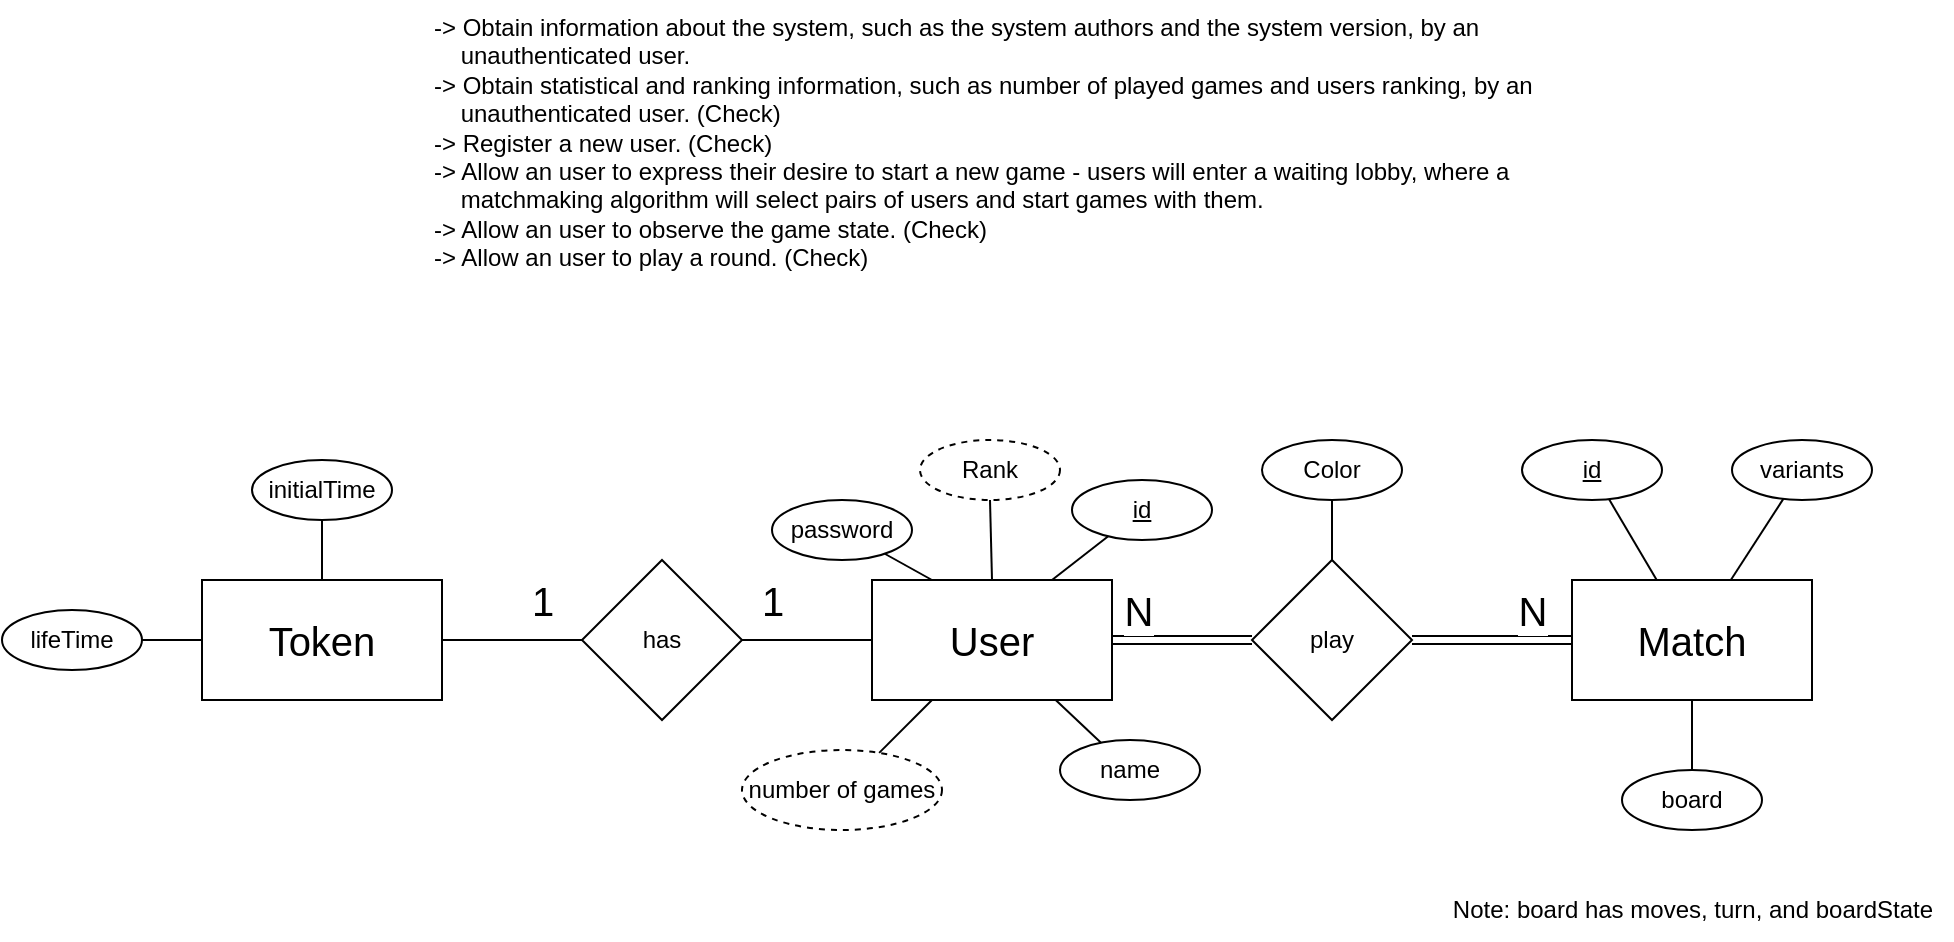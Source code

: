<mxfile version="22.0.0" type="device">
  <diagram name="Página-1" id="cOyWgmGHMXO5VJ9zmdlT">
    <mxGraphModel dx="1663" dy="1624" grid="1" gridSize="10" guides="1" tooltips="1" connect="1" arrows="1" fold="1" page="1" pageScale="1" pageWidth="827" pageHeight="1169" math="0" shadow="0">
      <root>
        <mxCell id="0" />
        <mxCell id="1" parent="0" />
        <mxCell id="dx6zvSsTpxAph52ySE3O-1" value="&lt;font style=&quot;font-size: 20px;&quot;&gt;User&lt;/font&gt;" style="rounded=0;whiteSpace=wrap;html=1;" parent="1" vertex="1">
          <mxGeometry x="175" y="170" width="120" height="60" as="geometry" />
        </mxCell>
        <mxCell id="dx6zvSsTpxAph52ySE3O-2" value="&lt;span style=&quot;font-size: 20px;&quot;&gt;Match&lt;/span&gt;" style="rounded=0;whiteSpace=wrap;html=1;" parent="1" vertex="1">
          <mxGeometry x="525" y="170" width="120" height="60" as="geometry" />
        </mxCell>
        <mxCell id="dx6zvSsTpxAph52ySE3O-3" value="play" style="rhombus;whiteSpace=wrap;html=1;" parent="1" vertex="1">
          <mxGeometry x="365" y="160" width="80" height="80" as="geometry" />
        </mxCell>
        <mxCell id="dx6zvSsTpxAph52ySE3O-7" value="" style="endArrow=none;html=1;rounded=0;exitX=0;exitY=0.5;exitDx=0;exitDy=0;shape=link;entryX=1;entryY=0.5;entryDx=0;entryDy=0;" parent="1" source="dx6zvSsTpxAph52ySE3O-3" target="dx6zvSsTpxAph52ySE3O-1" edge="1">
          <mxGeometry width="50" height="50" relative="1" as="geometry">
            <mxPoint x="385" y="280" as="sourcePoint" />
            <mxPoint x="305" y="200" as="targetPoint" />
          </mxGeometry>
        </mxCell>
        <mxCell id="dx6zvSsTpxAph52ySE3O-15" value="N" style="edgeLabel;html=1;align=center;verticalAlign=middle;resizable=0;points=[];fontSize=20;" parent="dx6zvSsTpxAph52ySE3O-7" vertex="1" connectable="0">
          <mxGeometry x="0.058" y="3" relative="1" as="geometry">
            <mxPoint x="-20" y="-18" as="offset" />
          </mxGeometry>
        </mxCell>
        <mxCell id="dx6zvSsTpxAph52ySE3O-8" value="" style="endArrow=none;html=1;rounded=0;exitX=0;exitY=0.5;exitDx=0;exitDy=0;entryX=1;entryY=0.5;entryDx=0;entryDy=0;shape=link;" parent="1" source="dx6zvSsTpxAph52ySE3O-2" target="dx6zvSsTpxAph52ySE3O-3" edge="1">
          <mxGeometry width="50" height="50" relative="1" as="geometry">
            <mxPoint x="375" y="210" as="sourcePoint" />
            <mxPoint x="295" y="210" as="targetPoint" />
          </mxGeometry>
        </mxCell>
        <mxCell id="dx6zvSsTpxAph52ySE3O-13" value="N&lt;br style=&quot;font-size: 20px;&quot;&gt;" style="edgeLabel;html=1;align=center;verticalAlign=middle;resizable=0;points=[];fontSize=20;" parent="dx6zvSsTpxAph52ySE3O-8" vertex="1" connectable="0">
          <mxGeometry x="-0.15" relative="1" as="geometry">
            <mxPoint x="14" y="-15" as="offset" />
          </mxGeometry>
        </mxCell>
        <mxCell id="dx6zvSsTpxAph52ySE3O-9" value="Rank" style="ellipse;whiteSpace=wrap;html=1;dashed=1;" parent="1" vertex="1">
          <mxGeometry x="199" y="100" width="70" height="30" as="geometry" />
        </mxCell>
        <mxCell id="dx6zvSsTpxAph52ySE3O-10" value="" style="endArrow=none;html=1;rounded=0;exitX=0.5;exitY=0;exitDx=0;exitDy=0;entryX=0.5;entryY=1;entryDx=0;entryDy=0;" parent="1" source="dx6zvSsTpxAph52ySE3O-1" target="dx6zvSsTpxAph52ySE3O-9" edge="1">
          <mxGeometry width="50" height="50" relative="1" as="geometry">
            <mxPoint x="351.52" y="280" as="sourcePoint" />
            <mxPoint x="401.52" y="230" as="targetPoint" />
          </mxGeometry>
        </mxCell>
        <mxCell id="dx6zvSsTpxAph52ySE3O-11" value="number of games" style="ellipse;whiteSpace=wrap;html=1;dashed=1;" parent="1" vertex="1">
          <mxGeometry x="110" y="255" width="100" height="40" as="geometry" />
        </mxCell>
        <mxCell id="dx6zvSsTpxAph52ySE3O-12" value="" style="endArrow=none;html=1;rounded=0;" parent="1" source="dx6zvSsTpxAph52ySE3O-1" target="dx6zvSsTpxAph52ySE3O-11" edge="1">
          <mxGeometry width="50" height="50" relative="1" as="geometry">
            <mxPoint x="201.52" y="180" as="sourcePoint" />
            <mxPoint x="201.52" y="140" as="targetPoint" />
          </mxGeometry>
        </mxCell>
        <mxCell id="dx6zvSsTpxAph52ySE3O-22" value="-&gt; Obtain information about the system, such as the system authors and the system version, by an     unauthenticated user.&#xa;-&gt; Obtain statistical and ranking information, such as number of played games and users ranking, by an     unauthenticated user. (Check)&#xa;-&gt; Register a new user. (Check)&#xa;-&gt; Allow an user to express their desire to start a new game - users will enter a waiting lobby, where a     matchmaking algorithm will select pairs of users and start games with them.&#xa;-&gt; Allow an user to observe the game state. (Check)&#xa;-&gt; Allow an user to play a round. (Check)" style="text;whiteSpace=wrap;" parent="1" vertex="1">
          <mxGeometry x="-46" y="-120" width="560" height="150" as="geometry" />
        </mxCell>
        <mxCell id="dx6zvSsTpxAph52ySE3O-31" value="variants" style="ellipse;whiteSpace=wrap;html=1;" parent="1" vertex="1">
          <mxGeometry x="605" y="100" width="70" height="30" as="geometry" />
        </mxCell>
        <mxCell id="dx6zvSsTpxAph52ySE3O-32" value="" style="endArrow=none;html=1;rounded=0;" parent="1" source="dx6zvSsTpxAph52ySE3O-31" target="dx6zvSsTpxAph52ySE3O-2" edge="1">
          <mxGeometry width="50" height="50" relative="1" as="geometry">
            <mxPoint x="385" y="250" as="sourcePoint" />
            <mxPoint x="435" y="200" as="targetPoint" />
          </mxGeometry>
        </mxCell>
        <mxCell id="dx6zvSsTpxAph52ySE3O-33" value="name" style="ellipse;whiteSpace=wrap;html=1;" parent="1" vertex="1">
          <mxGeometry x="269" y="250" width="70" height="30" as="geometry" />
        </mxCell>
        <mxCell id="dx6zvSsTpxAph52ySE3O-34" value="" style="endArrow=none;html=1;rounded=0;" parent="1" source="dx6zvSsTpxAph52ySE3O-1" target="dx6zvSsTpxAph52ySE3O-33" edge="1">
          <mxGeometry width="50" height="50" relative="1" as="geometry">
            <mxPoint x="351.52" y="310" as="sourcePoint" />
            <mxPoint x="401.52" y="260" as="targetPoint" />
          </mxGeometry>
        </mxCell>
        <mxCell id="dx6zvSsTpxAph52ySE3O-35" value="" style="endArrow=none;html=1;rounded=0;exitX=0.25;exitY=0;exitDx=0;exitDy=0;" parent="1" source="dx6zvSsTpxAph52ySE3O-1" target="dx6zvSsTpxAph52ySE3O-36" edge="1">
          <mxGeometry width="50" height="50" relative="1" as="geometry">
            <mxPoint x="351.52" y="310" as="sourcePoint" />
            <mxPoint x="131.52" y="140" as="targetPoint" />
          </mxGeometry>
        </mxCell>
        <mxCell id="dx6zvSsTpxAph52ySE3O-36" value="password" style="ellipse;whiteSpace=wrap;html=1;" parent="1" vertex="1">
          <mxGeometry x="125" y="130" width="70" height="30" as="geometry" />
        </mxCell>
        <mxCell id="dx6zvSsTpxAph52ySE3O-37" value="" style="endArrow=none;html=1;rounded=0;exitX=0.75;exitY=0;exitDx=0;exitDy=0;" parent="1" source="dx6zvSsTpxAph52ySE3O-1" target="dx6zvSsTpxAph52ySE3O-38" edge="1">
          <mxGeometry width="50" height="50" relative="1" as="geometry">
            <mxPoint x="171.52" y="240" as="sourcePoint" />
            <mxPoint x="268.005" y="137.729" as="targetPoint" />
          </mxGeometry>
        </mxCell>
        <mxCell id="dx6zvSsTpxAph52ySE3O-38" value="&lt;u&gt;id&lt;/u&gt;" style="ellipse;whiteSpace=wrap;html=1;" parent="1" vertex="1">
          <mxGeometry x="275" y="120" width="70" height="30" as="geometry" />
        </mxCell>
        <mxCell id="xWFfn3jdPb55RrBBfNBt-17" value="" style="endArrow=none;html=1;rounded=0;" parent="1" source="xWFfn3jdPb55RrBBfNBt-19" target="dx6zvSsTpxAph52ySE3O-3" edge="1">
          <mxGeometry width="50" height="50" relative="1" as="geometry">
            <mxPoint x="235" y="140" as="sourcePoint" />
            <mxPoint x="445" y="350" as="targetPoint" />
          </mxGeometry>
        </mxCell>
        <mxCell id="xWFfn3jdPb55RrBBfNBt-19" value="Color" style="ellipse;whiteSpace=wrap;html=1;" parent="1" vertex="1">
          <mxGeometry x="370" y="100" width="70" height="30" as="geometry" />
        </mxCell>
        <mxCell id="xWFfn3jdPb55RrBBfNBt-27" value="" style="endArrow=none;html=1;rounded=0;" parent="1" source="xWFfn3jdPb55RrBBfNBt-28" target="dx6zvSsTpxAph52ySE3O-2" edge="1">
          <mxGeometry width="50" height="50" relative="1" as="geometry">
            <mxPoint x="545" y="110" as="sourcePoint" />
            <mxPoint x="575" y="260" as="targetPoint" />
          </mxGeometry>
        </mxCell>
        <mxCell id="xWFfn3jdPb55RrBBfNBt-28" value="id" style="ellipse;whiteSpace=wrap;html=1;fontStyle=4" parent="1" vertex="1">
          <mxGeometry x="500" y="100" width="70" height="30" as="geometry" />
        </mxCell>
        <mxCell id="5pcxS5Uzv3Bjm52267or-4" value="board" style="ellipse;whiteSpace=wrap;html=1;" parent="1" vertex="1">
          <mxGeometry x="550" y="265" width="70" height="30" as="geometry" />
        </mxCell>
        <mxCell id="5pcxS5Uzv3Bjm52267or-8" value="" style="endArrow=none;html=1;rounded=0;" parent="1" source="dx6zvSsTpxAph52ySE3O-2" target="5pcxS5Uzv3Bjm52267or-4" edge="1">
          <mxGeometry width="50" height="50" relative="1" as="geometry">
            <mxPoint x="676" y="349" as="sourcePoint" />
            <mxPoint x="620" y="401" as="targetPoint" />
          </mxGeometry>
        </mxCell>
        <mxCell id="YAuTm9VH2tMG_GHbXv0A-6" value="Note: board has moves, turn, and boardState" style="text;html=1;align=center;verticalAlign=middle;resizable=0;points=[];autosize=1;strokeColor=none;fillColor=none;" parent="1" vertex="1">
          <mxGeometry x="455" y="320" width="260" height="30" as="geometry" />
        </mxCell>
        <mxCell id="YAuTm9VH2tMG_GHbXv0A-7" value="&lt;span style=&quot;font-size: 20px;&quot;&gt;Token&lt;/span&gt;" style="rounded=0;whiteSpace=wrap;html=1;" parent="1" vertex="1">
          <mxGeometry x="-160" y="170" width="120" height="60" as="geometry" />
        </mxCell>
        <mxCell id="YAuTm9VH2tMG_GHbXv0A-8" value="has" style="rhombus;whiteSpace=wrap;html=1;" parent="1" vertex="1">
          <mxGeometry x="30" y="160" width="80" height="80" as="geometry" />
        </mxCell>
        <mxCell id="YAuTm9VH2tMG_GHbXv0A-9" value="" style="endArrow=none;html=1;rounded=0;entryX=0;entryY=0.5;entryDx=0;entryDy=0;exitX=1;exitY=0.5;exitDx=0;exitDy=0;" parent="1" source="YAuTm9VH2tMG_GHbXv0A-8" target="dx6zvSsTpxAph52ySE3O-1" edge="1">
          <mxGeometry width="50" height="50" relative="1" as="geometry">
            <mxPoint x="235" y="300" as="sourcePoint" />
            <mxPoint x="290" y="280" as="targetPoint" />
          </mxGeometry>
        </mxCell>
        <mxCell id="YAuTm9VH2tMG_GHbXv0A-16" value="1" style="edgeLabel;html=1;align=center;verticalAlign=middle;resizable=0;points=[];fontSize=20;" parent="YAuTm9VH2tMG_GHbXv0A-9" vertex="1" connectable="0">
          <mxGeometry x="-0.456" y="-1" relative="1" as="geometry">
            <mxPoint x="-3" y="-21" as="offset" />
          </mxGeometry>
        </mxCell>
        <mxCell id="YAuTm9VH2tMG_GHbXv0A-10" value="" style="endArrow=none;html=1;rounded=0;entryX=0;entryY=0.5;entryDx=0;entryDy=0;exitX=1;exitY=0.5;exitDx=0;exitDy=0;" parent="1" source="YAuTm9VH2tMG_GHbXv0A-7" target="YAuTm9VH2tMG_GHbXv0A-8" edge="1">
          <mxGeometry width="50" height="50" relative="1" as="geometry">
            <mxPoint x="244" y="305" as="sourcePoint" />
            <mxPoint x="245" y="240" as="targetPoint" />
          </mxGeometry>
        </mxCell>
        <mxCell id="YAuTm9VH2tMG_GHbXv0A-15" value="1" style="edgeLabel;html=1;align=center;verticalAlign=middle;resizable=0;points=[];fontSize=20;" parent="YAuTm9VH2tMG_GHbXv0A-10" vertex="1" connectable="0">
          <mxGeometry x="0.019" relative="1" as="geometry">
            <mxPoint x="14" y="-20" as="offset" />
          </mxGeometry>
        </mxCell>
        <mxCell id="YAuTm9VH2tMG_GHbXv0A-12" value="" style="endArrow=none;html=1;rounded=0;" parent="1" source="YAuTm9VH2tMG_GHbXv0A-7" target="YAuTm9VH2tMG_GHbXv0A-13" edge="1">
          <mxGeometry width="50" height="50" relative="1" as="geometry">
            <mxPoint x="100" y="300" as="sourcePoint" />
            <mxPoint x="-90" y="120" as="targetPoint" />
          </mxGeometry>
        </mxCell>
        <mxCell id="YAuTm9VH2tMG_GHbXv0A-13" value="initialTime" style="ellipse;whiteSpace=wrap;html=1;" parent="1" vertex="1">
          <mxGeometry x="-135" y="110" width="70" height="30" as="geometry" />
        </mxCell>
        <mxCell id="YAuTm9VH2tMG_GHbXv0A-18" value="lifeTime" style="ellipse;whiteSpace=wrap;html=1;" parent="1" vertex="1">
          <mxGeometry x="-260" y="185" width="70" height="30" as="geometry" />
        </mxCell>
        <mxCell id="YAuTm9VH2tMG_GHbXv0A-20" value="" style="endArrow=none;html=1;rounded=0;" parent="1" source="YAuTm9VH2tMG_GHbXv0A-18" target="YAuTm9VH2tMG_GHbXv0A-7" edge="1">
          <mxGeometry width="50" height="50" relative="1" as="geometry">
            <mxPoint x="-190" y="150" as="sourcePoint" />
            <mxPoint x="-90" y="130" as="targetPoint" />
          </mxGeometry>
        </mxCell>
      </root>
    </mxGraphModel>
  </diagram>
</mxfile>
